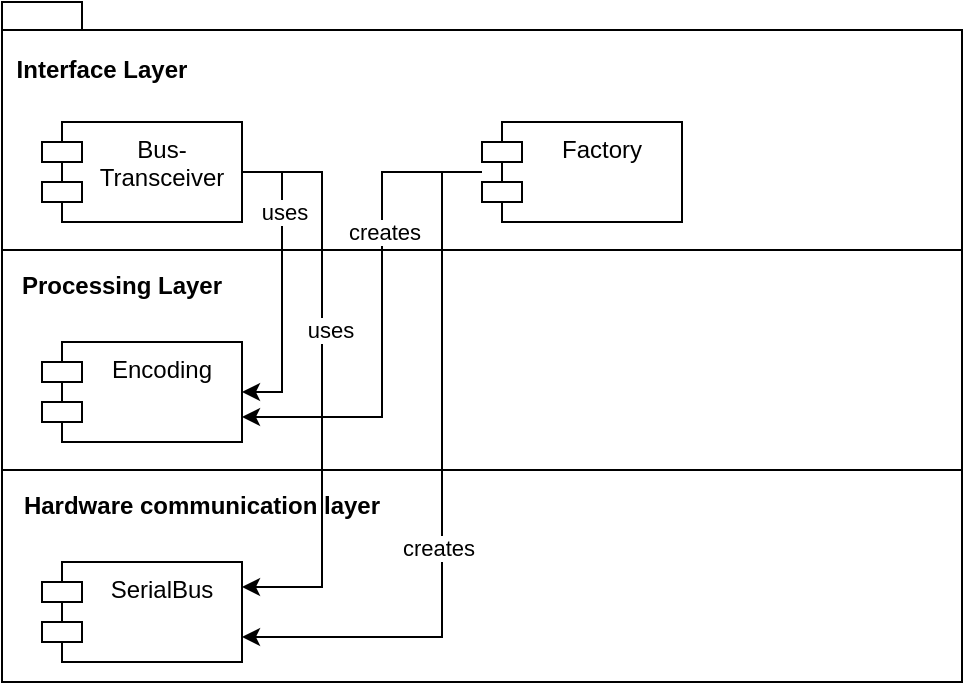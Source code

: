<mxfile version="20.5.3" type="embed"><diagram name="Seite-1" id="-2VjJTFV00PebQVn-Hf1"><mxGraphModel dx="1734" dy="651" grid="1" gridSize="10" guides="1" tooltips="1" connect="1" arrows="1" fold="1" page="1" pageScale="1" pageWidth="827" pageHeight="1169" math="0" shadow="0"><root><mxCell id="0"/><mxCell id="1" parent="0"/><mxCell id="154" value="" style="shape=folder;fontStyle=1;spacingTop=10;tabWidth=40;tabHeight=14;tabPosition=left;html=1;" vertex="1" parent="1"><mxGeometry x="250" y="200" width="480" height="340" as="geometry"/></mxCell><mxCell id="155" value="SerialBus" style="shape=module;align=left;spacingLeft=20;align=center;verticalAlign=top;" vertex="1" parent="1"><mxGeometry x="270" y="480" width="100" height="50" as="geometry"/></mxCell><mxCell id="156" value="Encoding" style="shape=module;align=left;spacingLeft=20;align=center;verticalAlign=top;" vertex="1" parent="1"><mxGeometry x="270" y="370" width="100" height="50" as="geometry"/></mxCell><mxCell id="157" value="" style="line;strokeWidth=1;fillColor=none;align=left;verticalAlign=middle;spacingTop=-1;spacingLeft=3;spacingRight=3;rotatable=0;labelPosition=right;points=[];portConstraint=eastwest;strokeColor=inherit;" vertex="1" parent="1"><mxGeometry x="250" y="430" width="480" height="8" as="geometry"/></mxCell><mxCell id="158" value="Hardware communication layer" style="text;align=center;fontStyle=1;verticalAlign=middle;spacingLeft=3;spacingRight=3;strokeColor=none;rotatable=0;points=[[0,0.5],[1,0.5]];portConstraint=eastwest;" vertex="1" parent="1"><mxGeometry x="250" y="438" width="200" height="26" as="geometry"/></mxCell><mxCell id="159" value="" style="line;strokeWidth=1;fillColor=none;align=left;verticalAlign=middle;spacingTop=-1;spacingLeft=3;spacingRight=3;rotatable=0;labelPosition=right;points=[];portConstraint=eastwest;strokeColor=inherit;" vertex="1" parent="1"><mxGeometry x="250" y="320" width="480" height="8" as="geometry"/></mxCell><mxCell id="160" value="Processing Layer" style="text;align=center;fontStyle=1;verticalAlign=middle;spacingLeft=3;spacingRight=3;strokeColor=none;rotatable=0;points=[[0,0.5],[1,0.5]];portConstraint=eastwest;" vertex="1" parent="1"><mxGeometry x="250" y="328" width="120" height="26" as="geometry"/></mxCell><mxCell id="161" value="Interface Layer" style="text;align=center;fontStyle=1;verticalAlign=middle;spacingLeft=3;spacingRight=3;strokeColor=none;rotatable=0;points=[[0,0.5],[1,0.5]];portConstraint=eastwest;" vertex="1" parent="1"><mxGeometry x="250" y="220" width="100" height="26" as="geometry"/></mxCell><mxCell id="163" style="edgeStyle=orthogonalEdgeStyle;rounded=0;orthogonalLoop=1;jettySize=auto;html=1;endArrow=classic;endFill=1;" edge="1" parent="1" source="162" target="156"><mxGeometry relative="1" as="geometry"><Array as="points"><mxPoint x="390" y="285"/><mxPoint x="390" y="395"/></Array></mxGeometry></mxCell><mxCell id="164" value="uses" style="edgeLabel;html=1;align=center;verticalAlign=middle;resizable=0;points=[];" vertex="1" connectable="0" parent="163"><mxGeometry x="-0.467" y="1" relative="1" as="geometry"><mxPoint as="offset"/></mxGeometry></mxCell><mxCell id="165" style="edgeStyle=orthogonalEdgeStyle;rounded=0;orthogonalLoop=1;jettySize=auto;html=1;endArrow=classic;endFill=1;entryX=1;entryY=0.25;entryDx=0;entryDy=0;" edge="1" parent="1" source="162" target="155"><mxGeometry relative="1" as="geometry"><Array as="points"><mxPoint x="410" y="285"/><mxPoint x="410" y="493"/></Array></mxGeometry></mxCell><mxCell id="166" value="uses" style="edgeLabel;html=1;align=center;verticalAlign=middle;resizable=0;points=[];" vertex="1" connectable="0" parent="165"><mxGeometry x="0.087" y="2" relative="1" as="geometry"><mxPoint x="2" y="-38" as="offset"/></mxGeometry></mxCell><mxCell id="162" value="Bus-&#10;Transceiver" style="shape=module;align=left;spacingLeft=20;align=center;verticalAlign=top;" vertex="1" parent="1"><mxGeometry x="270" y="260" width="100" height="50" as="geometry"/></mxCell><mxCell id="168" style="edgeStyle=orthogonalEdgeStyle;rounded=0;orthogonalLoop=1;jettySize=auto;html=1;entryX=1;entryY=0.75;entryDx=0;entryDy=0;endArrow=classic;endFill=1;" edge="1" parent="1" source="167" target="156"><mxGeometry relative="1" as="geometry"><Array as="points"><mxPoint x="440" y="285"/><mxPoint x="440" y="408"/></Array></mxGeometry></mxCell><mxCell id="169" value="creates" style="edgeLabel;html=1;align=center;verticalAlign=middle;resizable=0;points=[];" vertex="1" connectable="0" parent="168"><mxGeometry x="-0.278" y="1" relative="1" as="geometry"><mxPoint y="-8" as="offset"/></mxGeometry></mxCell><mxCell id="170" style="edgeStyle=orthogonalEdgeStyle;rounded=0;orthogonalLoop=1;jettySize=auto;html=1;entryX=1;entryY=0.75;entryDx=0;entryDy=0;endArrow=classic;endFill=1;" edge="1" parent="1" source="167" target="155"><mxGeometry relative="1" as="geometry"><Array as="points"><mxPoint x="470" y="285"/><mxPoint x="470" y="518"/></Array></mxGeometry></mxCell><mxCell id="171" value="creates" style="edgeLabel;html=1;align=center;verticalAlign=middle;resizable=0;points=[];" vertex="1" connectable="0" parent="170"><mxGeometry x="0.176" y="-2" relative="1" as="geometry"><mxPoint as="offset"/></mxGeometry></mxCell><mxCell id="167" value="Factory" style="shape=module;align=left;spacingLeft=20;align=center;verticalAlign=top;" vertex="1" parent="1"><mxGeometry x="490" y="260" width="100" height="50" as="geometry"/></mxCell></root></mxGraphModel></diagram></mxfile>